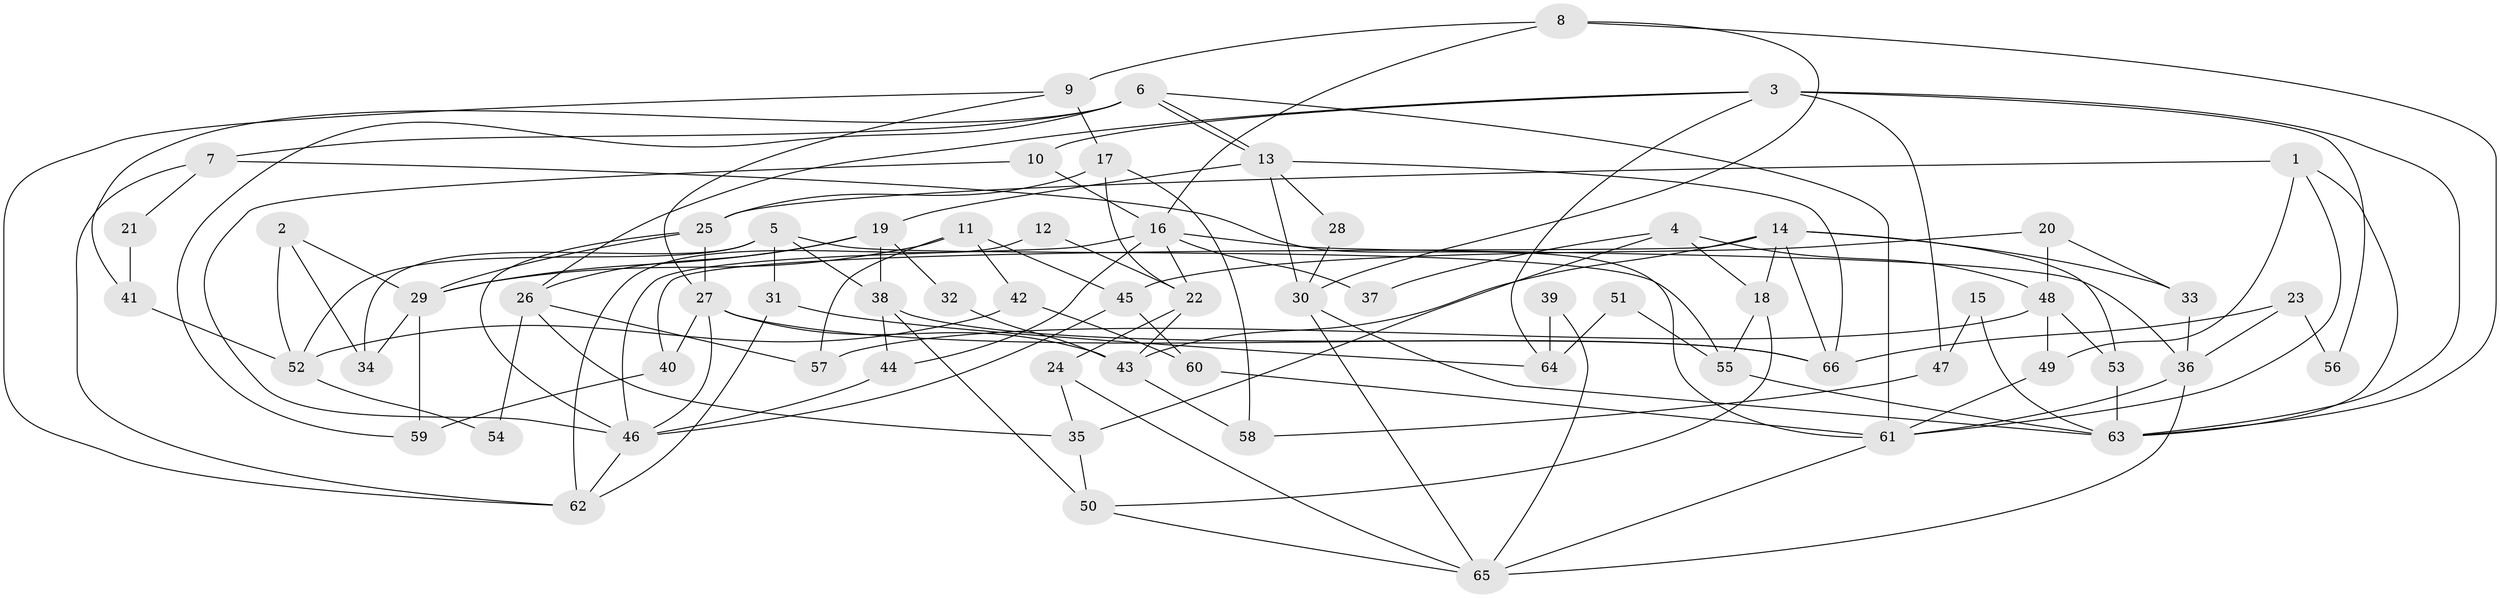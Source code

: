 // Generated by graph-tools (version 1.1) at 2025/11/02/27/25 16:11:17]
// undirected, 66 vertices, 132 edges
graph export_dot {
graph [start="1"]
  node [color=gray90,style=filled];
  1;
  2;
  3;
  4;
  5;
  6;
  7;
  8;
  9;
  10;
  11;
  12;
  13;
  14;
  15;
  16;
  17;
  18;
  19;
  20;
  21;
  22;
  23;
  24;
  25;
  26;
  27;
  28;
  29;
  30;
  31;
  32;
  33;
  34;
  35;
  36;
  37;
  38;
  39;
  40;
  41;
  42;
  43;
  44;
  45;
  46;
  47;
  48;
  49;
  50;
  51;
  52;
  53;
  54;
  55;
  56;
  57;
  58;
  59;
  60;
  61;
  62;
  63;
  64;
  65;
  66;
  1 -- 61;
  1 -- 25;
  1 -- 49;
  1 -- 63;
  2 -- 34;
  2 -- 29;
  2 -- 52;
  3 -- 63;
  3 -- 26;
  3 -- 10;
  3 -- 47;
  3 -- 56;
  3 -- 64;
  4 -- 18;
  4 -- 48;
  4 -- 35;
  4 -- 37;
  5 -- 55;
  5 -- 38;
  5 -- 31;
  5 -- 34;
  5 -- 52;
  6 -- 61;
  6 -- 13;
  6 -- 13;
  6 -- 7;
  6 -- 41;
  6 -- 59;
  7 -- 62;
  7 -- 21;
  7 -- 61;
  8 -- 30;
  8 -- 16;
  8 -- 9;
  8 -- 63;
  9 -- 27;
  9 -- 17;
  9 -- 62;
  10 -- 46;
  10 -- 16;
  11 -- 42;
  11 -- 29;
  11 -- 45;
  11 -- 57;
  12 -- 22;
  12 -- 62;
  13 -- 30;
  13 -- 19;
  13 -- 28;
  13 -- 66;
  14 -- 66;
  14 -- 33;
  14 -- 18;
  14 -- 40;
  14 -- 43;
  14 -- 53;
  15 -- 63;
  15 -- 47;
  16 -- 44;
  16 -- 22;
  16 -- 36;
  16 -- 37;
  16 -- 46;
  17 -- 22;
  17 -- 25;
  17 -- 58;
  18 -- 50;
  18 -- 55;
  19 -- 38;
  19 -- 26;
  19 -- 29;
  19 -- 32;
  20 -- 48;
  20 -- 45;
  20 -- 33;
  21 -- 41;
  22 -- 43;
  22 -- 24;
  23 -- 36;
  23 -- 66;
  23 -- 56;
  24 -- 35;
  24 -- 65;
  25 -- 46;
  25 -- 27;
  25 -- 29;
  26 -- 57;
  26 -- 35;
  26 -- 54;
  27 -- 40;
  27 -- 43;
  27 -- 46;
  27 -- 66;
  28 -- 30;
  29 -- 34;
  29 -- 59;
  30 -- 63;
  30 -- 65;
  31 -- 62;
  31 -- 64;
  32 -- 43;
  33 -- 36;
  35 -- 50;
  36 -- 65;
  36 -- 61;
  38 -- 50;
  38 -- 66;
  38 -- 44;
  39 -- 65;
  39 -- 64;
  40 -- 59;
  41 -- 52;
  42 -- 52;
  42 -- 60;
  43 -- 58;
  44 -- 46;
  45 -- 46;
  45 -- 60;
  46 -- 62;
  47 -- 58;
  48 -- 49;
  48 -- 53;
  48 -- 57;
  49 -- 61;
  50 -- 65;
  51 -- 55;
  51 -- 64;
  52 -- 54;
  53 -- 63;
  55 -- 63;
  60 -- 61;
  61 -- 65;
}

